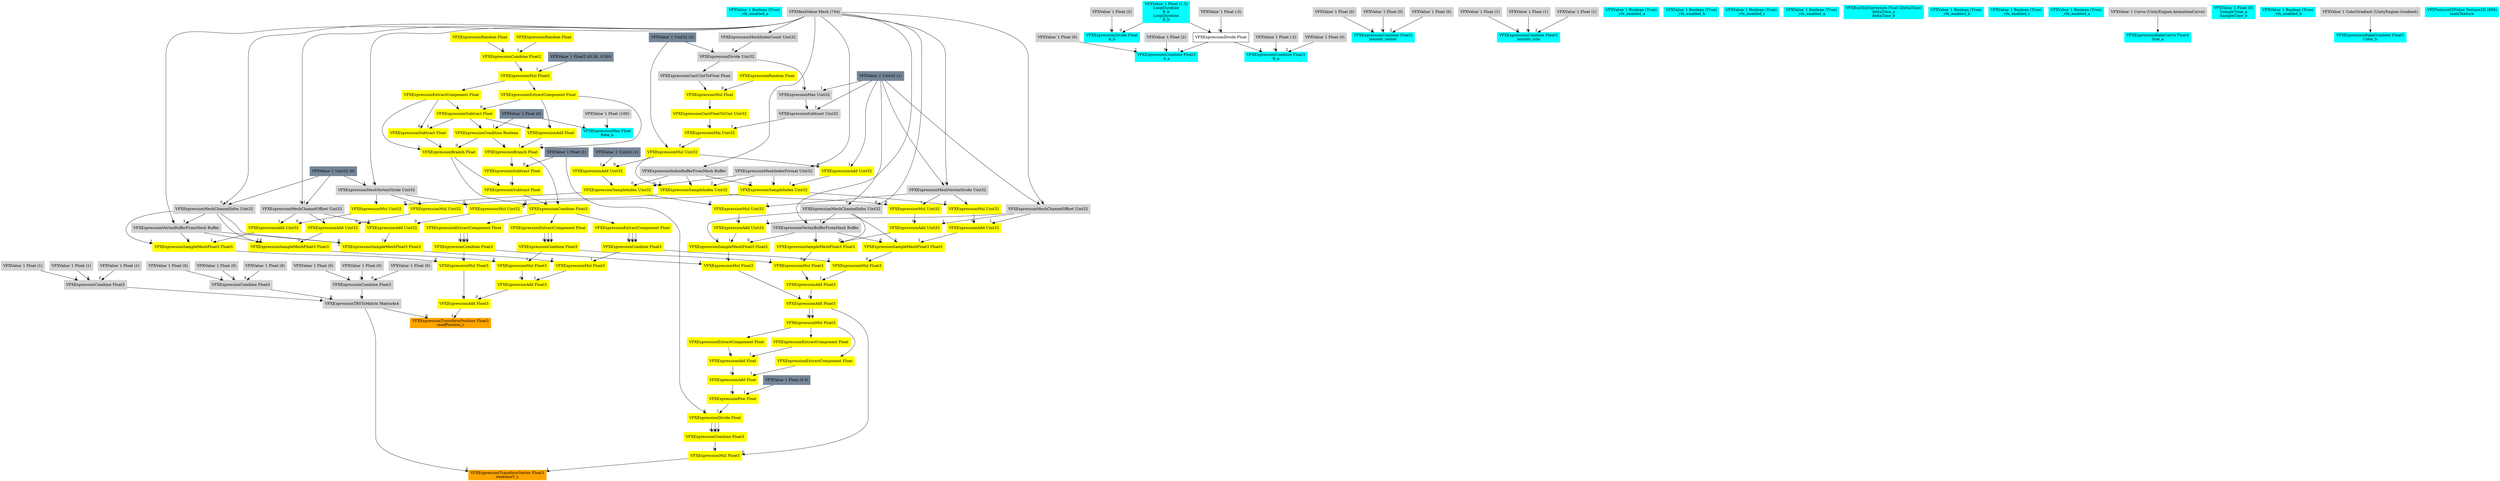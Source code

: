digraph G {
node0 [shape="box" color="cyan" style="filled" label="VFXValue`1 Boolean (True)
_vfx_enabled_a"]
node1 [shape="box" color="cyan" style="filled" label="VFXExpressionMax Float
Rate_a"]
node2 [shape="box" color="lightgray" style="filled" label="VFXValue`1 Float (100)"]
node3 [shape="box" color="lightslategray" style="filled" label="VFXValue`1 Float (0)"]
node4 [shape="box" color="cyan" style="filled" label="VFXValue`1 Float (1.5)
LoopDuration
B_b
LoopDuration
B_b"]
node5 [shape="box" color="cyan" style="filled" label="VFXExpressionCombine Float3
bounds_center"]
node6 [shape="box" color="lightgray" style="filled" label="VFXValue`1 Float (0)"]
node7 [shape="box" color="lightgray" style="filled" label="VFXValue`1 Float (0)"]
node8 [shape="box" color="lightgray" style="filled" label="VFXValue`1 Float (0)"]
node9 [shape="box" color="cyan" style="filled" label="VFXExpressionCombine Float3
bounds_size"]
node10 [shape="box" color="lightgray" style="filled" label="VFXValue`1 Float (1)"]
node11 [shape="box" color="lightgray" style="filled" label="VFXValue`1 Float (1)"]
node12 [shape="box" color="lightgray" style="filled" label="VFXValue`1 Float (1)"]
node13 [shape="box" color="cyan" style="filled" label="VFXValue`1 Boolean (True)
_vfx_enabled_a"]
node14 [shape="box" color="cyan" style="filled" label="VFXExpressionCombine Float3
A_a"]
node15 [shape="box" color="lightgray" style="filled" label="VFXValue`1 Float (2)"]
node16 [shape="box" label="VFXExpressionDivide Float"]
node17 [shape="box" color="lightgray" style="filled" label="VFXValue`1 Float (-5)"]
node18 [shape="box" color="lightgray" style="filled" label="VFXValue`1 Float (0)"]
node19 [shape="box" color="cyan" style="filled" label="VFXExpressionCombine Float3
B_a"]
node20 [shape="box" color="lightgray" style="filled" label="VFXValue`1 Float (-2)"]
node21 [shape="box" color="lightgray" style="filled" label="VFXValue`1 Float (0)"]
node22 [shape="box" color="cyan" style="filled" label="VFXValue`1 Boolean (True)
_vfx_enabled_b"]
node23 [shape="box" color="cyan" style="filled" label="VFXExpressionDivide Float
A_b"]
node24 [shape="box" color="lightgray" style="filled" label="VFXValue`1 Float (2)"]
node25 [shape="box" color="cyan" style="filled" label="VFXValue`1 Boolean (True)
_vfx_enabled_c"]
node26 [shape="box" color="orange" style="filled" label="VFXExpressionTransformPosition Float3
readPosition_c"]
node27 [shape="box" color="lightgray" style="filled" label="VFXExpressionTRSToMatrix Matrix4x4"]
node28 [shape="box" color="lightgray" style="filled" label="VFXExpressionCombine Float3"]
node29 [shape="box" color="lightgray" style="filled" label="VFXValue`1 Float (0)"]
node30 [shape="box" color="lightgray" style="filled" label="VFXValue`1 Float (0)"]
node31 [shape="box" color="lightgray" style="filled" label="VFXValue`1 Float (0)"]
node32 [shape="box" color="lightgray" style="filled" label="VFXExpressionCombine Float3"]
node33 [shape="box" color="lightgray" style="filled" label="VFXValue`1 Float (0)"]
node34 [shape="box" color="lightgray" style="filled" label="VFXValue`1 Float (0)"]
node35 [shape="box" color="lightgray" style="filled" label="VFXValue`1 Float (0)"]
node36 [shape="box" color="lightgray" style="filled" label="VFXExpressionCombine Float3"]
node37 [shape="box" color="lightgray" style="filled" label="VFXValue`1 Float (1)"]
node38 [shape="box" color="lightgray" style="filled" label="VFXValue`1 Float (1)"]
node39 [shape="box" color="lightgray" style="filled" label="VFXValue`1 Float (1)"]
node40 [shape="box" color="yellow" style="filled" label="VFXExpressionAdd Float3"]
node41 [shape="box" color="yellow" style="filled" label="VFXExpressionAdd Float3"]
node42 [shape="box" color="yellow" style="filled" label="VFXExpressionMul Float3"]
node43 [shape="box" color="yellow" style="filled" label="VFXExpressionSampleMeshFloat3 Float3"]
node44 [shape="box" color="lightgray" style="filled" label="VFXExpressionVertexBufferFromMesh Buffer"]
node45 [shape="box" color="lightgray" style="filled" label="VFXMeshValue Mesh (744)"]
node46 [shape="box" color="lightgray" style="filled" label="VFXExpressionMeshChannelInfos Uint32"]
node47 [shape="box" color="lightslategray" style="filled" label="VFXValue`1 Uint32 (0)"]
node48 [shape="box" color="yellow" style="filled" label="VFXExpressionAdd Uint32"]
node49 [shape="box" color="yellow" style="filled" label="VFXExpressionMul Uint32"]
node50 [shape="box" color="yellow" style="filled" label="VFXExpressionSampleIndex Uint32"]
node51 [shape="box" color="lightgray" style="filled" label="VFXExpressionIndexBufferFromMesh Buffer"]
node52 [shape="box" color="yellow" style="filled" label="VFXExpressionMul Uint32"]
node53 [shape="box" color="yellow" style="filled" label="VFXExpressionMin Uint32"]
node54 [shape="box" color="yellow" style="filled" label="VFXExpressionCastFloatToUint Uint32"]
node55 [shape="box" color="yellow" style="filled" label="VFXExpressionMul Float"]
node56 [shape="box" color="yellow" style="filled" label="VFXExpressionRandom Float"]
node57 [shape="box" color="lightgray" style="filled" label="VFXExpressionCastUintToFloat Float"]
node58 [shape="box" color="lightgray" style="filled" label="VFXExpressionDivide Uint32"]
node59 [shape="box" color="lightgray" style="filled" label="VFXExpressionMeshIndexCount Uint32"]
node60 [shape="box" color="lightslategray" style="filled" label="VFXValue`1 Uint32 (3)"]
node61 [shape="box" color="lightgray" style="filled" label="VFXExpressionSubtract Uint32"]
node62 [shape="box" color="lightgray" style="filled" label="VFXExpressionMax Uint32"]
node63 [shape="box" color="lightslategray" style="filled" label="VFXValue`1 Uint32 (1)"]
node64 [shape="box" color="lightgray" style="filled" label="VFXExpressionMeshIndexFormat Uint32"]
node65 [shape="box" color="lightgray" style="filled" label="VFXExpressionMeshVertexStride Uint32"]
node66 [shape="box" color="lightgray" style="filled" label="VFXExpressionMeshChannelOffset Uint32"]
node67 [shape="box" color="yellow" style="filled" label="VFXExpressionCombine Float3"]
node68 [shape="box" color="yellow" style="filled" label="VFXExpressionExtractComponent Float"]
node69 [shape="box" color="yellow" style="filled" label="VFXExpressionCombine Float3"]
node70 [shape="box" color="yellow" style="filled" label="VFXExpressionBranch Float"]
node71 [shape="box" color="yellow" style="filled" label="VFXExpressionCondition Boolean"]
node72 [shape="box" color="yellow" style="filled" label="VFXExpressionSubtract Float"]
node73 [shape="box" color="yellow" style="filled" label="VFXExpressionExtractComponent Float"]
node74 [shape="box" color="yellow" style="filled" label="VFXExpressionMul Float2"]
node75 [shape="box" color="yellow" style="filled" label="VFXExpressionCombine Float2"]
node76 [shape="box" color="yellow" style="filled" label="VFXExpressionRandom Float"]
node77 [shape="box" color="yellow" style="filled" label="VFXExpressionRandom Float"]
node78 [shape="box" color="lightslategray" style="filled" label="VFXValue`1 Float2 ((0.50, 0.50))"]
node79 [shape="box" color="yellow" style="filled" label="VFXExpressionExtractComponent Float"]
node80 [shape="box" color="yellow" style="filled" label="VFXExpressionSubtract Float"]
node81 [shape="box" color="yellow" style="filled" label="VFXExpressionBranch Float"]
node82 [shape="box" color="yellow" style="filled" label="VFXExpressionAdd Float"]
node83 [shape="box" color="yellow" style="filled" label="VFXExpressionSubtract Float"]
node84 [shape="box" color="yellow" style="filled" label="VFXExpressionSubtract Float"]
node85 [shape="box" color="lightslategray" style="filled" label="VFXValue`1 Float (1)"]
node86 [shape="box" color="yellow" style="filled" label="VFXExpressionMul Float3"]
node87 [shape="box" color="yellow" style="filled" label="VFXExpressionSampleMeshFloat3 Float3"]
node88 [shape="box" color="yellow" style="filled" label="VFXExpressionAdd Uint32"]
node89 [shape="box" color="yellow" style="filled" label="VFXExpressionMul Uint32"]
node90 [shape="box" color="yellow" style="filled" label="VFXExpressionSampleIndex Uint32"]
node91 [shape="box" color="yellow" style="filled" label="VFXExpressionAdd Uint32"]
node92 [shape="box" color="yellow" style="filled" label="VFXExpressionCombine Float3"]
node93 [shape="box" color="yellow" style="filled" label="VFXExpressionExtractComponent Float"]
node94 [shape="box" color="yellow" style="filled" label="VFXExpressionMul Float3"]
node95 [shape="box" color="yellow" style="filled" label="VFXExpressionSampleMeshFloat3 Float3"]
node96 [shape="box" color="yellow" style="filled" label="VFXExpressionAdd Uint32"]
node97 [shape="box" color="yellow" style="filled" label="VFXExpressionMul Uint32"]
node98 [shape="box" color="yellow" style="filled" label="VFXExpressionSampleIndex Uint32"]
node99 [shape="box" color="yellow" style="filled" label="VFXExpressionAdd Uint32"]
node100 [shape="box" color="lightslategray" style="filled" label="VFXValue`1 Uint32 (2)"]
node101 [shape="box" color="yellow" style="filled" label="VFXExpressionCombine Float3"]
node102 [shape="box" color="yellow" style="filled" label="VFXExpressionExtractComponent Float"]
node103 [shape="box" color="orange" style="filled" label="VFXExpressionTransformVector Float3
readAxisY_c"]
node104 [shape="box" color="yellow" style="filled" label="VFXExpressionMul Float3"]
node105 [shape="box" color="yellow" style="filled" label="VFXExpressionAdd Float3"]
node106 [shape="box" color="yellow" style="filled" label="VFXExpressionAdd Float3"]
node107 [shape="box" color="yellow" style="filled" label="VFXExpressionMul Float3"]
node108 [shape="box" color="yellow" style="filled" label="VFXExpressionSampleMeshFloat3 Float3"]
node109 [shape="box" color="lightgray" style="filled" label="VFXExpressionVertexBufferFromMesh Buffer"]
node110 [shape="box" color="lightgray" style="filled" label="VFXExpressionMeshChannelInfos Uint32"]
node111 [shape="box" color="yellow" style="filled" label="VFXExpressionAdd Uint32"]
node112 [shape="box" color="yellow" style="filled" label="VFXExpressionMul Uint32"]
node113 [shape="box" color="lightgray" style="filled" label="VFXExpressionMeshVertexStride Uint32"]
node114 [shape="box" color="lightgray" style="filled" label="VFXExpressionMeshChannelOffset Uint32"]
node115 [shape="box" color="yellow" style="filled" label="VFXExpressionMul Float3"]
node116 [shape="box" color="yellow" style="filled" label="VFXExpressionSampleMeshFloat3 Float3"]
node117 [shape="box" color="yellow" style="filled" label="VFXExpressionAdd Uint32"]
node118 [shape="box" color="yellow" style="filled" label="VFXExpressionMul Uint32"]
node119 [shape="box" color="yellow" style="filled" label="VFXExpressionMul Float3"]
node120 [shape="box" color="yellow" style="filled" label="VFXExpressionSampleMeshFloat3 Float3"]
node121 [shape="box" color="yellow" style="filled" label="VFXExpressionAdd Uint32"]
node122 [shape="box" color="yellow" style="filled" label="VFXExpressionMul Uint32"]
node123 [shape="box" color="yellow" style="filled" label="VFXExpressionCombine Float3"]
node124 [shape="box" color="yellow" style="filled" label="VFXExpressionDivide Float"]
node125 [shape="box" color="yellow" style="filled" label="VFXExpressionPow Float"]
node126 [shape="box" color="yellow" style="filled" label="VFXExpressionAdd Float"]
node127 [shape="box" color="yellow" style="filled" label="VFXExpressionAdd Float"]
node128 [shape="box" color="yellow" style="filled" label="VFXExpressionExtractComponent Float"]
node129 [shape="box" color="yellow" style="filled" label="VFXExpressionMul Float3"]
node130 [shape="box" color="yellow" style="filled" label="VFXExpressionExtractComponent Float"]
node131 [shape="box" color="yellow" style="filled" label="VFXExpressionExtractComponent Float"]
node132 [shape="box" color="lightslategray" style="filled" label="VFXValue`1 Float (0.5)"]
node133 [shape="box" color="cyan" style="filled" label="VFXValue`1 Boolean (True)
_vfx_enabled_a"]
node134 [shape="box" color="cyan" style="filled" label="VFXBuiltInExpression Float (DeltaTime)
deltaTime_a
deltaTime_b"]
node135 [shape="box" color="cyan" style="filled" label="VFXValue`1 Boolean (True)
_vfx_enabled_b"]
node136 [shape="box" color="cyan" style="filled" label="VFXValue`1 Boolean (True)
_vfx_enabled_c"]
node137 [shape="box" color="cyan" style="filled" label="VFXValue`1 Boolean (True)
_vfx_enabled_a"]
node138 [shape="box" color="cyan" style="filled" label="VFXExpressionBakeCurve Float4
Size_a"]
node139 [shape="box" color="lightgray" style="filled" label="VFXValue`1 Curve (UnityEngine.AnimationCurve)"]
node140 [shape="box" color="cyan" style="filled" label="VFXValue`1 Float (0)
SampleTime_a
SampleTime_b"]
node141 [shape="box" color="cyan" style="filled" label="VFXValue`1 Boolean (True)
_vfx_enabled_b"]
node142 [shape="box" color="cyan" style="filled" label="VFXExpressionBakeGradient Float3
Color_b"]
node143 [shape="box" color="lightgray" style="filled" label="VFXValue`1 ColorGradient (UnityEngine.Gradient)"]
node144 [shape="box" color="cyan" style="filled" label="VFXTexture2DValue Texture2D (896)
mainTexture"]
node2 -> node1 [headlabel="0"]
node3 -> node1 [headlabel="1"]
node6 -> node5 [headlabel="0"]
node7 -> node5 [headlabel="1"]
node8 -> node5 [headlabel="2"]
node10 -> node9 [headlabel="0"]
node11 -> node9 [headlabel="1"]
node12 -> node9 [headlabel="2"]
node15 -> node14 [headlabel="0"]
node16 -> node14 [headlabel="1"]
node18 -> node14 [headlabel="2"]
node17 -> node16 [headlabel="0"]
node4 -> node16 [headlabel="1"]
node20 -> node19 [headlabel="0"]
node16 -> node19 [headlabel="1"]
node21 -> node19 [headlabel="2"]
node4 -> node23 [headlabel="0"]
node24 -> node23 [headlabel="1"]
node27 -> node26 [headlabel="0"]
node40 -> node26 [headlabel="1"]
node28 -> node27 [headlabel="0"]
node32 -> node27 [headlabel="1"]
node36 -> node27 [headlabel="2"]
node29 -> node28 [headlabel="0"]
node30 -> node28 [headlabel="1"]
node31 -> node28 [headlabel="2"]
node33 -> node32 [headlabel="0"]
node34 -> node32 [headlabel="1"]
node35 -> node32 [headlabel="2"]
node37 -> node36 [headlabel="0"]
node38 -> node36 [headlabel="1"]
node39 -> node36 [headlabel="2"]
node41 -> node40 [headlabel="0"]
node94 -> node40 [headlabel="1"]
node42 -> node41 [headlabel="0"]
node86 -> node41 [headlabel="1"]
node43 -> node42 [headlabel="0"]
node67 -> node42 [headlabel="1"]
node44 -> node43 [headlabel="0"]
node48 -> node43 [headlabel="1"]
node46 -> node43 [headlabel="2"]
node45 -> node44 [headlabel="0"]
node46 -> node44 [headlabel="1"]
node45 -> node46 [headlabel="0"]
node47 -> node46 [headlabel="1"]
node49 -> node48 [headlabel="0"]
node66 -> node48 [headlabel="1"]
node50 -> node49 [headlabel="0"]
node65 -> node49 [headlabel="1"]
node51 -> node50 [headlabel="0"]
node52 -> node50 [headlabel="1"]
node64 -> node50 [headlabel="2"]
node45 -> node51 
node53 -> node52 [headlabel="0"]
node60 -> node52 [headlabel="1"]
node54 -> node53 [headlabel="0"]
node61 -> node53 [headlabel="1"]
node55 -> node54 
node56 -> node55 [headlabel="0"]
node57 -> node55 [headlabel="1"]
node58 -> node57 
node59 -> node58 [headlabel="0"]
node60 -> node58 [headlabel="1"]
node45 -> node59 
node62 -> node61 [headlabel="0"]
node63 -> node61 [headlabel="1"]
node58 -> node62 [headlabel="0"]
node63 -> node62 [headlabel="1"]
node45 -> node64 
node45 -> node65 [headlabel="0"]
node47 -> node65 [headlabel="1"]
node45 -> node66 [headlabel="0"]
node47 -> node66 [headlabel="1"]
node68 -> node67 [headlabel="0"]
node68 -> node67 [headlabel="1"]
node68 -> node67 [headlabel="2"]
node69 -> node68 
node70 -> node69 [headlabel="0"]
node81 -> node69 [headlabel="1"]
node83 -> node69 [headlabel="2"]
node71 -> node70 [headlabel="0"]
node79 -> node70 [headlabel="1"]
node80 -> node70 [headlabel="2"]
node72 -> node71 [headlabel="0"]
node3 -> node71 [headlabel="1"]
node73 -> node72 [headlabel="0"]
node79 -> node72 [headlabel="1"]
node74 -> node73 
node75 -> node74 [headlabel="0"]
node78 -> node74 [headlabel="1"]
node76 -> node75 [headlabel="0"]
node77 -> node75 [headlabel="1"]
node74 -> node79 
node79 -> node80 [headlabel="0"]
node72 -> node80 [headlabel="1"]
node71 -> node81 [headlabel="0"]
node82 -> node81 [headlabel="1"]
node73 -> node81 [headlabel="2"]
node73 -> node82 [headlabel="0"]
node72 -> node82 [headlabel="1"]
node84 -> node83 [headlabel="0"]
node70 -> node83 [headlabel="1"]
node85 -> node84 [headlabel="0"]
node81 -> node84 [headlabel="1"]
node87 -> node86 [headlabel="0"]
node92 -> node86 [headlabel="1"]
node44 -> node87 [headlabel="0"]
node88 -> node87 [headlabel="1"]
node46 -> node87 [headlabel="2"]
node89 -> node88 [headlabel="0"]
node66 -> node88 [headlabel="1"]
node90 -> node89 [headlabel="0"]
node65 -> node89 [headlabel="1"]
node51 -> node90 [headlabel="0"]
node91 -> node90 [headlabel="1"]
node64 -> node90 [headlabel="2"]
node52 -> node91 [headlabel="0"]
node63 -> node91 [headlabel="1"]
node93 -> node92 [headlabel="0"]
node93 -> node92 [headlabel="1"]
node93 -> node92 [headlabel="2"]
node69 -> node93 
node95 -> node94 [headlabel="0"]
node101 -> node94 [headlabel="1"]
node44 -> node95 [headlabel="0"]
node96 -> node95 [headlabel="1"]
node46 -> node95 [headlabel="2"]
node97 -> node96 [headlabel="0"]
node66 -> node96 [headlabel="1"]
node98 -> node97 [headlabel="0"]
node65 -> node97 [headlabel="1"]
node51 -> node98 [headlabel="0"]
node99 -> node98 [headlabel="1"]
node64 -> node98 [headlabel="2"]
node52 -> node99 [headlabel="0"]
node100 -> node99 [headlabel="1"]
node102 -> node101 [headlabel="0"]
node102 -> node101 [headlabel="1"]
node102 -> node101 [headlabel="2"]
node69 -> node102 
node27 -> node103 [headlabel="0"]
node104 -> node103 [headlabel="1"]
node105 -> node104 [headlabel="0"]
node123 -> node104 [headlabel="1"]
node106 -> node105 [headlabel="0"]
node119 -> node105 [headlabel="1"]
node107 -> node106 [headlabel="0"]
node115 -> node106 [headlabel="1"]
node108 -> node107 [headlabel="0"]
node67 -> node107 [headlabel="1"]
node109 -> node108 [headlabel="0"]
node111 -> node108 [headlabel="1"]
node110 -> node108 [headlabel="2"]
node45 -> node109 [headlabel="0"]
node110 -> node109 [headlabel="1"]
node45 -> node110 [headlabel="0"]
node63 -> node110 [headlabel="1"]
node112 -> node111 [headlabel="0"]
node114 -> node111 [headlabel="1"]
node50 -> node112 [headlabel="0"]
node113 -> node112 [headlabel="1"]
node45 -> node113 [headlabel="0"]
node63 -> node113 [headlabel="1"]
node45 -> node114 [headlabel="0"]
node63 -> node114 [headlabel="1"]
node116 -> node115 [headlabel="0"]
node92 -> node115 [headlabel="1"]
node109 -> node116 [headlabel="0"]
node117 -> node116 [headlabel="1"]
node110 -> node116 [headlabel="2"]
node118 -> node117 [headlabel="0"]
node114 -> node117 [headlabel="1"]
node90 -> node118 [headlabel="0"]
node113 -> node118 [headlabel="1"]
node120 -> node119 [headlabel="0"]
node101 -> node119 [headlabel="1"]
node109 -> node120 [headlabel="0"]
node121 -> node120 [headlabel="1"]
node110 -> node120 [headlabel="2"]
node122 -> node121 [headlabel="0"]
node114 -> node121 [headlabel="1"]
node98 -> node122 [headlabel="0"]
node113 -> node122 [headlabel="1"]
node124 -> node123 [headlabel="0"]
node124 -> node123 [headlabel="1"]
node124 -> node123 [headlabel="2"]
node85 -> node124 [headlabel="0"]
node125 -> node124 [headlabel="1"]
node126 -> node125 [headlabel="0"]
node132 -> node125 [headlabel="1"]
node127 -> node126 [headlabel="0"]
node131 -> node126 [headlabel="1"]
node128 -> node127 [headlabel="0"]
node130 -> node127 [headlabel="1"]
node129 -> node128 
node105 -> node129 [headlabel="0"]
node105 -> node129 [headlabel="1"]
node129 -> node130 
node129 -> node131 
node139 -> node138 
node143 -> node142 
}
